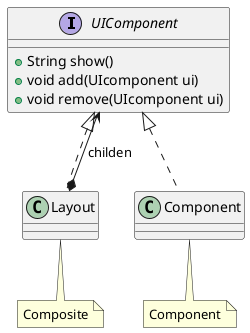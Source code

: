 @startuml
'https://plantuml.com/class-diagram

interface UIComponent{
    + String show()
    + void add(UIcomponent ui)
    + void remove(UIcomponent ui)
}
UIComponent <|.. Layout
UIComponent <|.. Component
Layout *--> UIComponent:childen


note bottom of Layout
    Composite
end note

note bottom of Component
    Component
end note
@enduml